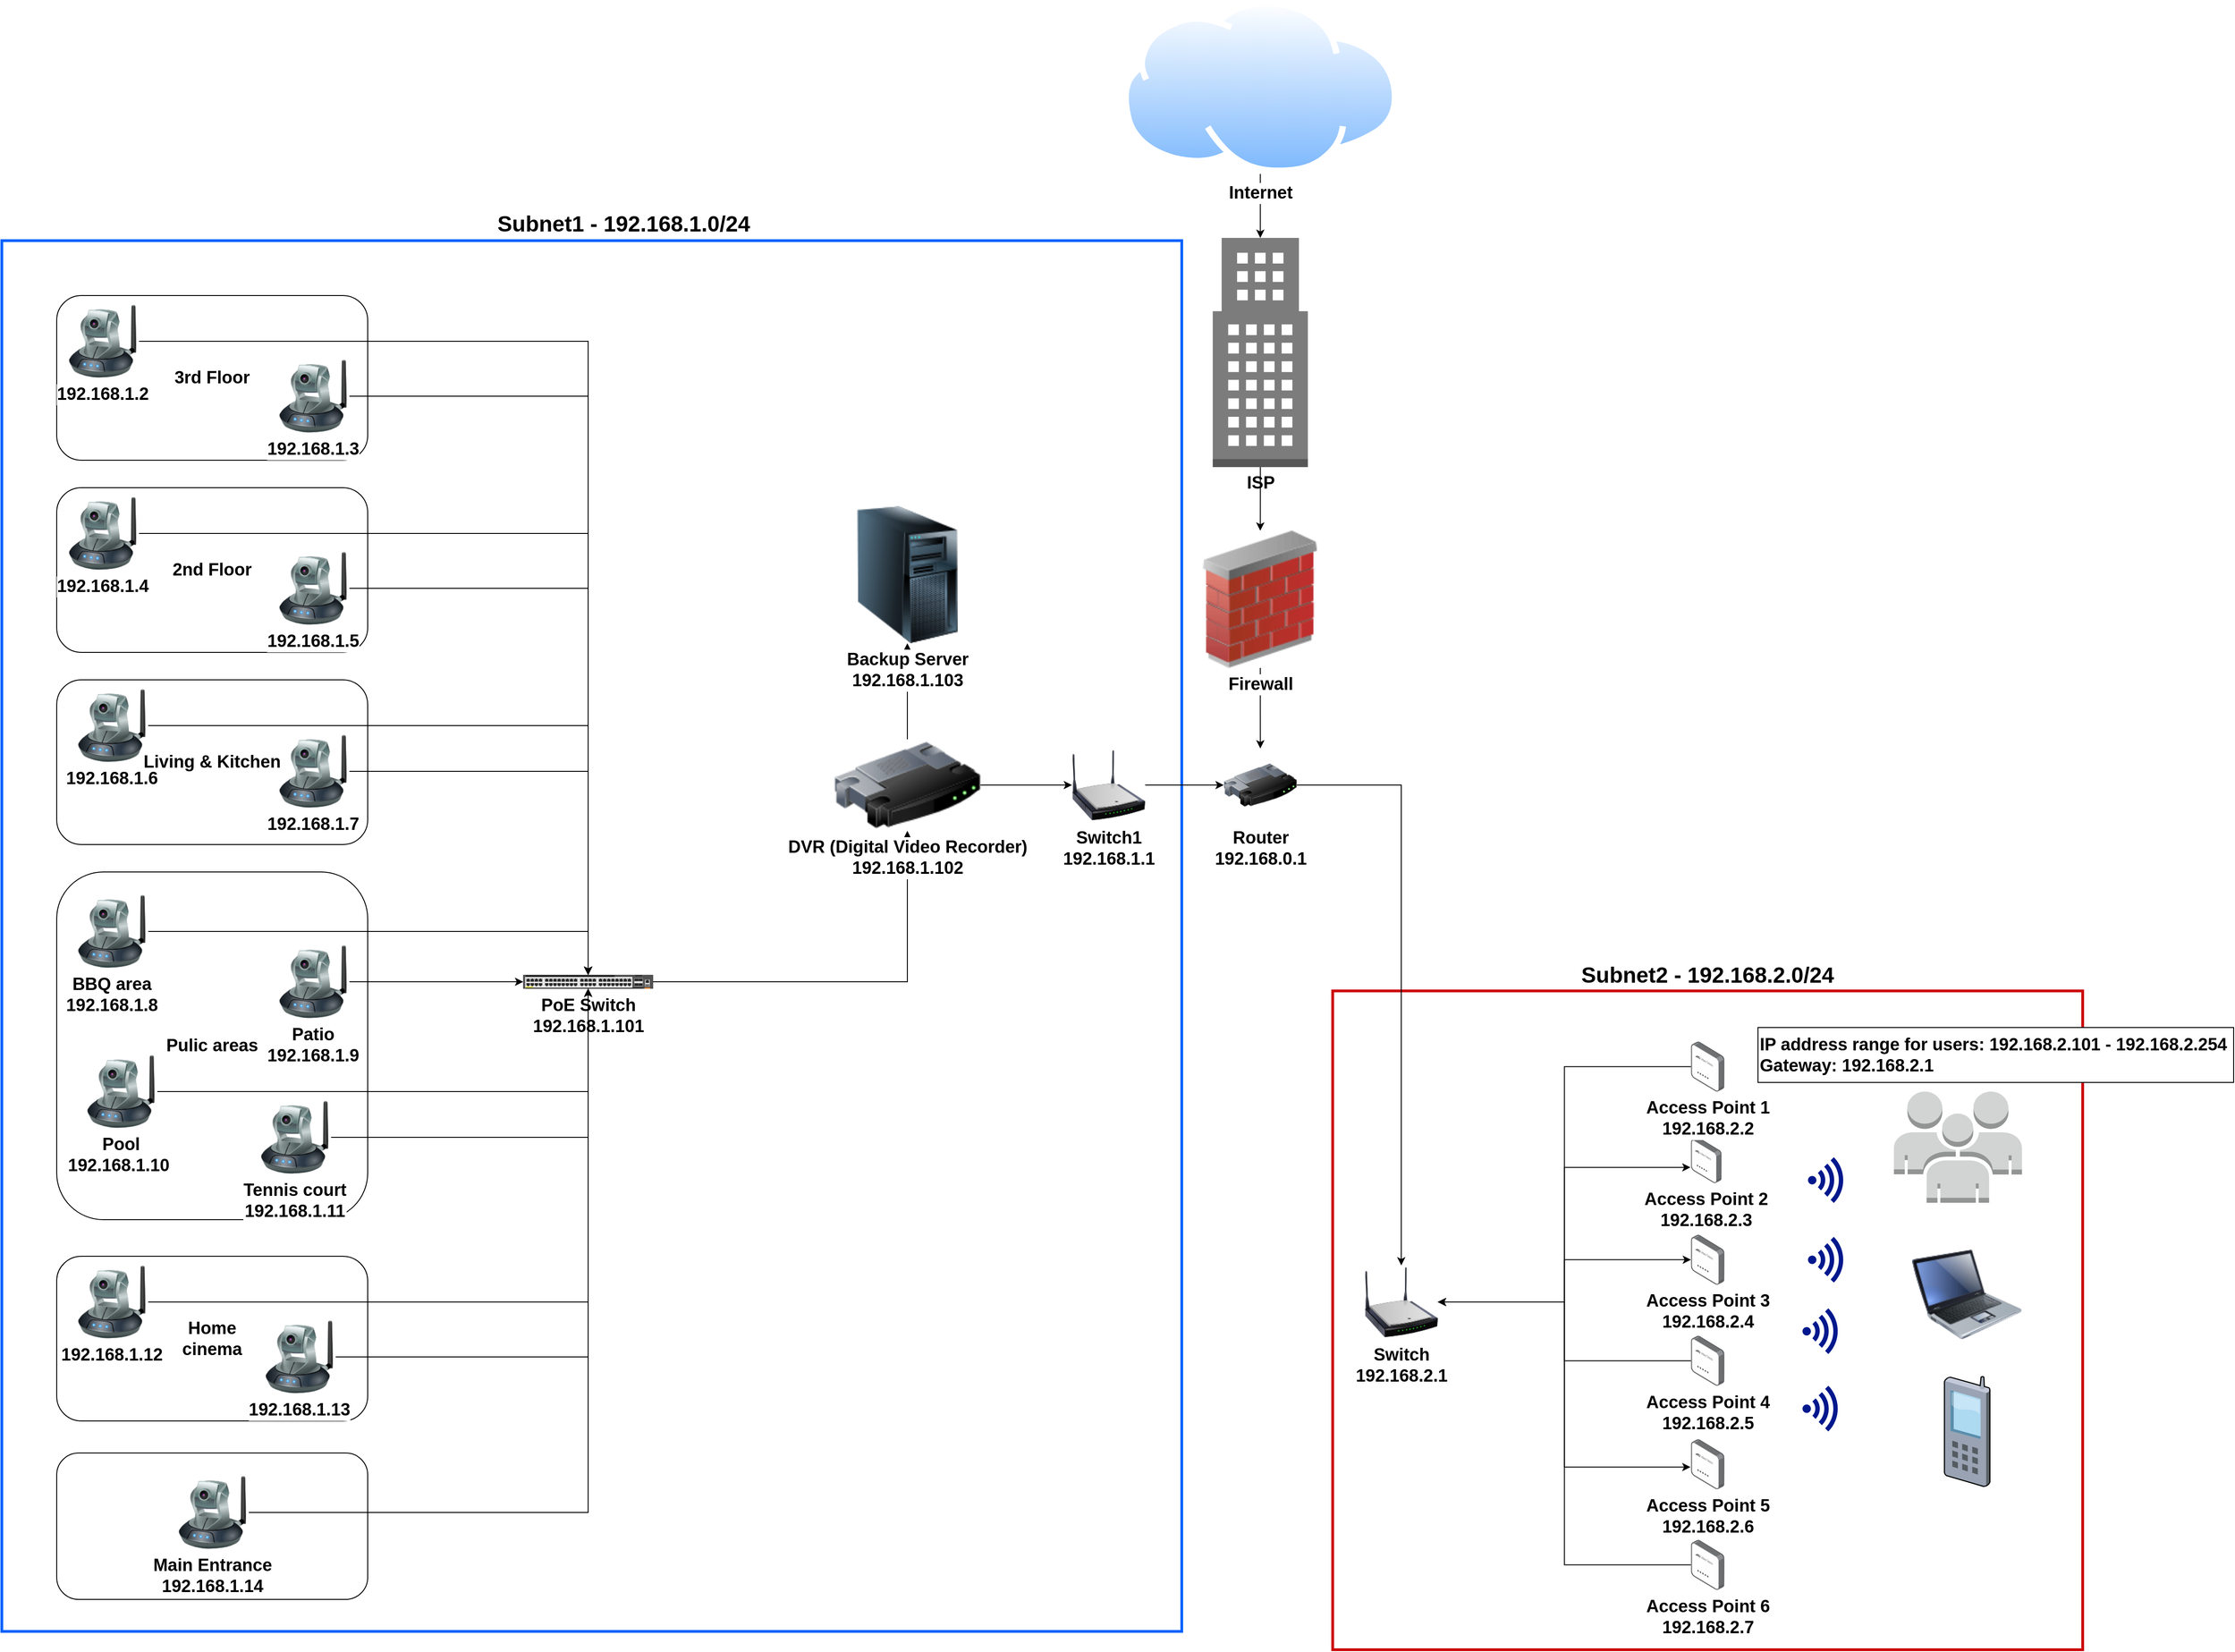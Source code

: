<mxfile version="21.2.1" type="github">
  <diagram name="Page-1" id="kUGmlVv1KhsbOFP3ll0R">
    <mxGraphModel dx="5964" dy="4244" grid="1" gridSize="10" guides="1" tooltips="1" connect="1" arrows="1" fold="1" page="1" pageScale="1" pageWidth="850" pageHeight="1100" background="#ffffff" math="0" shadow="0">
      <root>
        <mxCell id="0" />
        <mxCell id="1" parent="0" />
        <mxCell id="bPXmLajMAszRdR5mvz4N-7" value="" style="rounded=0;whiteSpace=wrap;html=1;strokeColor=#CC0000;strokeWidth=3;fontSize=19;fontStyle=1" vertex="1" parent="1">
          <mxGeometry x="215" y="-700" width="820" height="720" as="geometry" />
        </mxCell>
        <mxCell id="bPXmLajMAszRdR5mvz4N-5" value="" style="rounded=0;whiteSpace=wrap;html=1;strokeWidth=3;strokeColor=#0062ff;fontSize=19;fontStyle=1" vertex="1" parent="1">
          <mxGeometry x="-1240" y="-1520" width="1290" height="1520" as="geometry" />
        </mxCell>
        <mxCell id="BCT4acggiIJb0DLnrBcZ-94" style="edgeStyle=orthogonalEdgeStyle;rounded=0;orthogonalLoop=1;jettySize=auto;html=1;fontSize=19;fontStyle=1" parent="1" source="BCT4acggiIJb0DLnrBcZ-91" target="BCT4acggiIJb0DLnrBcZ-82" edge="1">
          <mxGeometry relative="1" as="geometry" />
        </mxCell>
        <mxCell id="BCT4acggiIJb0DLnrBcZ-31" value="" style="group;fontSize=19;fontStyle=1" parent="1" vertex="1" connectable="0">
          <mxGeometry x="-1180" y="-1460" width="340" height="180" as="geometry" />
        </mxCell>
        <mxCell id="BCT4acggiIJb0DLnrBcZ-29" value="" style="group;movable=1;resizable=1;rotatable=1;deletable=1;editable=1;locked=0;connectable=1;fontSize=19;fontStyle=1" parent="BCT4acggiIJb0DLnrBcZ-31" vertex="1" connectable="0">
          <mxGeometry width="340" height="180" as="geometry" />
        </mxCell>
        <mxCell id="BCT4acggiIJb0DLnrBcZ-12" value="3rd Floor" style="rounded=1;whiteSpace=wrap;html=1;movable=1;resizable=1;rotatable=1;deletable=1;editable=1;locked=0;connectable=1;fontSize=19;fontStyle=1" parent="BCT4acggiIJb0DLnrBcZ-29" vertex="1">
          <mxGeometry width="340" height="180" as="geometry" />
        </mxCell>
        <mxCell id="BCT4acggiIJb0DLnrBcZ-7" value="192.168.1.2" style="image;html=1;image=img/lib/clip_art/networking/Ip_Camera_128x128.png;fontSize=19;fontStyle=1" parent="BCT4acggiIJb0DLnrBcZ-29" vertex="1">
          <mxGeometry x="10" y="10" width="80" height="80" as="geometry" />
        </mxCell>
        <mxCell id="BCT4acggiIJb0DLnrBcZ-8" value="192.168.1.3" style="image;html=1;image=img/lib/clip_art/networking/Ip_Camera_128x128.png;fontSize=19;fontStyle=1" parent="BCT4acggiIJb0DLnrBcZ-29" vertex="1">
          <mxGeometry x="240" y="70" width="80" height="80" as="geometry" />
        </mxCell>
        <mxCell id="BCT4acggiIJb0DLnrBcZ-32" value="" style="group;fontSize=19;fontStyle=1" parent="1" vertex="1" connectable="0">
          <mxGeometry x="-1180" y="-1250" width="340" height="180" as="geometry" />
        </mxCell>
        <mxCell id="BCT4acggiIJb0DLnrBcZ-33" value="" style="group;movable=1;resizable=1;rotatable=1;deletable=1;editable=1;locked=0;connectable=1;fontSize=19;fontStyle=1" parent="BCT4acggiIJb0DLnrBcZ-32" vertex="1" connectable="0">
          <mxGeometry width="340" height="180" as="geometry" />
        </mxCell>
        <mxCell id="BCT4acggiIJb0DLnrBcZ-34" value="2nd Floor" style="rounded=1;whiteSpace=wrap;html=1;movable=1;resizable=1;rotatable=1;deletable=1;editable=1;locked=0;connectable=1;fontSize=19;fontStyle=1" parent="BCT4acggiIJb0DLnrBcZ-33" vertex="1">
          <mxGeometry width="340" height="180" as="geometry" />
        </mxCell>
        <mxCell id="BCT4acggiIJb0DLnrBcZ-35" value="192.168.1.4" style="image;html=1;image=img/lib/clip_art/networking/Ip_Camera_128x128.png;fontSize=19;fontStyle=1" parent="BCT4acggiIJb0DLnrBcZ-33" vertex="1">
          <mxGeometry x="10" y="10" width="80" height="80" as="geometry" />
        </mxCell>
        <mxCell id="BCT4acggiIJb0DLnrBcZ-36" value="192.168.1.5" style="image;html=1;image=img/lib/clip_art/networking/Ip_Camera_128x128.png;fontSize=19;fontStyle=1" parent="BCT4acggiIJb0DLnrBcZ-33" vertex="1">
          <mxGeometry x="240" y="70" width="80" height="80" as="geometry" />
        </mxCell>
        <mxCell id="BCT4acggiIJb0DLnrBcZ-25" style="edgeStyle=orthogonalEdgeStyle;rounded=0;orthogonalLoop=1;jettySize=auto;html=1;exitX=1;exitY=0.5;exitDx=0;exitDy=0;fontSize=19;fontStyle=1" parent="1" source="BCT4acggiIJb0DLnrBcZ-35" target="BCT4acggiIJb0DLnrBcZ-21" edge="1">
          <mxGeometry relative="1" as="geometry">
            <mxPoint x="-1090" y="-1190" as="sourcePoint" />
            <mxPoint x="-320" y="-935" as="targetPoint" />
          </mxGeometry>
        </mxCell>
        <mxCell id="BCT4acggiIJb0DLnrBcZ-26" style="edgeStyle=orthogonalEdgeStyle;rounded=0;orthogonalLoop=1;jettySize=auto;html=1;exitX=1;exitY=0.5;exitDx=0;exitDy=0;fontSize=19;fontStyle=1" parent="1" source="BCT4acggiIJb0DLnrBcZ-36" target="BCT4acggiIJb0DLnrBcZ-21" edge="1">
          <mxGeometry relative="1" as="geometry">
            <mxPoint x="-870" y="-1130" as="sourcePoint" />
          </mxGeometry>
        </mxCell>
        <mxCell id="BCT4acggiIJb0DLnrBcZ-22" style="edgeStyle=orthogonalEdgeStyle;rounded=0;orthogonalLoop=1;jettySize=auto;html=1;fontSize=19;fontStyle=1" parent="1" source="BCT4acggiIJb0DLnrBcZ-7" target="BCT4acggiIJb0DLnrBcZ-21" edge="1">
          <mxGeometry relative="1" as="geometry" />
        </mxCell>
        <mxCell id="BCT4acggiIJb0DLnrBcZ-23" style="edgeStyle=orthogonalEdgeStyle;rounded=0;orthogonalLoop=1;jettySize=auto;html=1;fontSize=19;fontStyle=1" parent="1" source="BCT4acggiIJb0DLnrBcZ-8" target="BCT4acggiIJb0DLnrBcZ-21" edge="1">
          <mxGeometry relative="1" as="geometry" />
        </mxCell>
        <mxCell id="BCT4acggiIJb0DLnrBcZ-60" value="" style="group;fontSize=19;fontStyle=1" parent="1" vertex="1" connectable="0">
          <mxGeometry x="-1180" y="-410" width="340" height="180" as="geometry" />
        </mxCell>
        <mxCell id="BCT4acggiIJb0DLnrBcZ-62" value="" style="rounded=1;whiteSpace=wrap;html=1;movable=1;resizable=1;rotatable=1;deletable=1;editable=1;locked=0;connectable=1;fontSize=19;fontStyle=1" parent="BCT4acggiIJb0DLnrBcZ-60" vertex="1">
          <mxGeometry width="340" height="180" as="geometry" />
        </mxCell>
        <mxCell id="BCT4acggiIJb0DLnrBcZ-63" value="192.168.1.12" style="image;html=1;image=img/lib/clip_art/networking/Ip_Camera_128x128.png;fontSize=19;fontStyle=1" parent="BCT4acggiIJb0DLnrBcZ-60" vertex="1">
          <mxGeometry x="20" y="10" width="80" height="80" as="geometry" />
        </mxCell>
        <mxCell id="BCT4acggiIJb0DLnrBcZ-64" value="192.168.1.13" style="image;html=1;image=img/lib/clip_art/networking/Ip_Camera_128x128.png;fontSize=19;fontStyle=1" parent="BCT4acggiIJb0DLnrBcZ-60" vertex="1">
          <mxGeometry x="225" y="70" width="80" height="80" as="geometry" />
        </mxCell>
        <mxCell id="BCT4acggiIJb0DLnrBcZ-65" value="Home cinema" style="text;html=1;strokeColor=none;fillColor=none;align=center;verticalAlign=middle;whiteSpace=wrap;rounded=0;movable=1;resizable=1;rotatable=1;deletable=1;editable=1;locked=0;connectable=1;fontSize=19;fontStyle=1" parent="BCT4acggiIJb0DLnrBcZ-60" vertex="1">
          <mxGeometry x="115" y="75" width="110" height="30" as="geometry" />
        </mxCell>
        <mxCell id="BCT4acggiIJb0DLnrBcZ-67" style="edgeStyle=orthogonalEdgeStyle;rounded=0;orthogonalLoop=1;jettySize=auto;html=1;fontSize=19;fontStyle=1" parent="1" source="BCT4acggiIJb0DLnrBcZ-63" target="BCT4acggiIJb0DLnrBcZ-21" edge="1">
          <mxGeometry relative="1" as="geometry" />
        </mxCell>
        <mxCell id="BCT4acggiIJb0DLnrBcZ-68" style="edgeStyle=orthogonalEdgeStyle;rounded=0;orthogonalLoop=1;jettySize=auto;html=1;fontSize=19;fontStyle=1" parent="1" source="BCT4acggiIJb0DLnrBcZ-64" target="BCT4acggiIJb0DLnrBcZ-21" edge="1">
          <mxGeometry relative="1" as="geometry" />
        </mxCell>
        <mxCell id="BCT4acggiIJb0DLnrBcZ-72" value="" style="group;fontSize=19;fontStyle=1" parent="1" vertex="1" connectable="0">
          <mxGeometry x="-1180" y="-195" width="340" height="160" as="geometry" />
        </mxCell>
        <mxCell id="BCT4acggiIJb0DLnrBcZ-17" value="" style="rounded=1;whiteSpace=wrap;html=1;fontSize=19;fontStyle=1" parent="BCT4acggiIJb0DLnrBcZ-72" vertex="1">
          <mxGeometry width="340" height="160" as="geometry" />
        </mxCell>
        <mxCell id="BjX1OBnDMtsCjzTjb3aX-30" value="Main Entrance&lt;br style=&quot;font-size: 19px;&quot;&gt;192.168.1.14" style="image;html=1;image=img/lib/clip_art/networking/Ip_Camera_128x128.png;container=0;fontSize=19;fontStyle=1" parent="BCT4acggiIJb0DLnrBcZ-72" vertex="1">
          <mxGeometry x="130" y="25" width="80" height="80" as="geometry">
            <mxRectangle x="-1050" y="-160" width="120" height="30" as="alternateBounds" />
          </mxGeometry>
        </mxCell>
        <mxCell id="BCT4acggiIJb0DLnrBcZ-71" style="edgeStyle=orthogonalEdgeStyle;rounded=0;orthogonalLoop=1;jettySize=auto;html=1;fontSize=19;fontStyle=1" parent="1" source="BjX1OBnDMtsCjzTjb3aX-30" target="BCT4acggiIJb0DLnrBcZ-21" edge="1">
          <mxGeometry relative="1" as="geometry" />
        </mxCell>
        <mxCell id="BCT4acggiIJb0DLnrBcZ-74" style="edgeStyle=orthogonalEdgeStyle;rounded=0;orthogonalLoop=1;jettySize=auto;html=1;fontSize=19;fontStyle=1" parent="1" source="BCT4acggiIJb0DLnrBcZ-21" target="BCT4acggiIJb0DLnrBcZ-73" edge="1">
          <mxGeometry relative="1" as="geometry" />
        </mxCell>
        <mxCell id="BCT4acggiIJb0DLnrBcZ-21" value="&lt;font style=&quot;font-size: 19px;&quot;&gt;PoE Switch&lt;br style=&quot;font-size: 19px;&quot;&gt;192.168.1.101 &lt;br style=&quot;font-size: 19px;&quot;&gt;&lt;/font&gt;" style="html=1;verticalLabelPosition=bottom;verticalAlign=top;outlineConnect=0;shadow=0;dashed=0;shape=mxgraph.rack.hpe_aruba.switches.jl659a_aruba_6300m_48_port_hpe_smart_rate_1_2_5_5gbe_class_6_poe_and_4_port_switch;fontSize=19;fontStyle=1;labelBackgroundColor=default;" parent="1" vertex="1">
          <mxGeometry x="-670" y="-717.5" width="142" height="15" as="geometry" />
        </mxCell>
        <mxCell id="BCT4acggiIJb0DLnrBcZ-77" style="edgeStyle=orthogonalEdgeStyle;rounded=0;orthogonalLoop=1;jettySize=auto;html=1;fontSize=19;fontStyle=1;entryX=0.5;entryY=1;entryDx=0;entryDy=0;" parent="1" source="BCT4acggiIJb0DLnrBcZ-73" target="BCT4acggiIJb0DLnrBcZ-76" edge="1">
          <mxGeometry relative="1" as="geometry">
            <mxPoint x="-250" y="-850" as="targetPoint" />
          </mxGeometry>
        </mxCell>
        <mxCell id="BCT4acggiIJb0DLnrBcZ-73" value="DVR (Digital Video Recorder)&lt;br&gt;192.168.1.102" style="image;html=1;image=img/lib/clip_art/networking/Router_128x128.png;fontSize=19;fontStyle=1" parent="1" vertex="1">
          <mxGeometry x="-330" y="-975" width="160" height="100" as="geometry" />
        </mxCell>
        <mxCell id="BCT4acggiIJb0DLnrBcZ-112" style="edgeStyle=orthogonalEdgeStyle;rounded=0;orthogonalLoop=1;jettySize=auto;html=1;entryX=0;entryY=0.5;entryDx=0;entryDy=0;fontSize=19;fontStyle=1;exitX=1;exitY=0.5;exitDx=0;exitDy=0;" parent="1" source="BCT4acggiIJb0DLnrBcZ-73" target="BCT4acggiIJb0DLnrBcZ-114" edge="1">
          <mxGeometry relative="1" as="geometry">
            <mxPoint x="-175" y="-925" as="sourcePoint" />
          </mxGeometry>
        </mxCell>
        <mxCell id="BCT4acggiIJb0DLnrBcZ-76" value="Backup Server&lt;br style=&quot;font-size: 19px;&quot;&gt;192.168.1.103" style="image;html=1;image=img/lib/clip_art/computers/Server_Tower_128x128.png;fontSize=19;fontStyle=1;labelBackgroundColor=default;" parent="1" vertex="1">
          <mxGeometry x="-325" y="-1230" width="150" height="150" as="geometry" />
        </mxCell>
        <mxCell id="BCT4acggiIJb0DLnrBcZ-97" style="edgeStyle=orthogonalEdgeStyle;rounded=0;orthogonalLoop=1;jettySize=auto;html=1;fontSize=19;fontStyle=1" parent="1" source="BCT4acggiIJb0DLnrBcZ-82" target="BCT4acggiIJb0DLnrBcZ-119" edge="1">
          <mxGeometry relative="1" as="geometry">
            <mxPoint x="136" y="-965" as="targetPoint" />
          </mxGeometry>
        </mxCell>
        <mxCell id="BCT4acggiIJb0DLnrBcZ-82" value="Firewall" style="image;html=1;image=img/lib/clip_art/networking/Firewall_02_128x128.png;fontSize=19;fontStyle=1" parent="1" vertex="1">
          <mxGeometry x="61.32" y="-1203" width="149.12" height="150" as="geometry" />
        </mxCell>
        <mxCell id="BCT4acggiIJb0DLnrBcZ-84" style="edgeStyle=orthogonalEdgeStyle;rounded=0;orthogonalLoop=1;jettySize=auto;html=1;entryX=0.5;entryY=0;entryDx=0;entryDy=0;entryPerimeter=0;fontSize=19;fontStyle=1" parent="1" source="BCT4acggiIJb0DLnrBcZ-83" target="BCT4acggiIJb0DLnrBcZ-91" edge="1">
          <mxGeometry relative="1" as="geometry" />
        </mxCell>
        <mxCell id="BCT4acggiIJb0DLnrBcZ-83" value="Internet" style="image;aspect=fixed;perimeter=ellipsePerimeter;html=1;align=center;shadow=0;dashed=0;spacingTop=3;image=img/lib/active_directory/internet_cloud.svg;fontSize=19;fontStyle=1" parent="1" vertex="1">
          <mxGeometry x="-15" y="-1783" width="301.75" height="190.1" as="geometry" />
        </mxCell>
        <mxCell id="BCT4acggiIJb0DLnrBcZ-103" style="edgeStyle=orthogonalEdgeStyle;rounded=0;orthogonalLoop=1;jettySize=auto;html=1;entryX=-0.015;entryY=0.657;entryDx=0;entryDy=0;entryPerimeter=0;fontSize=19;fontStyle=1" parent="1" source="BCT4acggiIJb0DLnrBcZ-96" target="BCT4acggiIJb0DLnrBcZ-102" edge="1">
          <mxGeometry relative="1" as="geometry" />
        </mxCell>
        <mxCell id="BCT4acggiIJb0DLnrBcZ-104" style="edgeStyle=orthogonalEdgeStyle;rounded=0;orthogonalLoop=1;jettySize=auto;html=1;fontSize=19;fontStyle=1" parent="1" source="BCT4acggiIJb0DLnrBcZ-96" target="BCT4acggiIJb0DLnrBcZ-99" edge="1">
          <mxGeometry relative="1" as="geometry" />
        </mxCell>
        <mxCell id="BCT4acggiIJb0DLnrBcZ-107" style="edgeStyle=orthogonalEdgeStyle;rounded=0;orthogonalLoop=1;jettySize=auto;html=1;entryX=-0.015;entryY=0.557;entryDx=0;entryDy=0;entryPerimeter=0;fontSize=19;fontStyle=1" parent="1" source="BCT4acggiIJb0DLnrBcZ-96" target="BCT4acggiIJb0DLnrBcZ-101" edge="1">
          <mxGeometry relative="1" as="geometry" />
        </mxCell>
        <mxCell id="BCT4acggiIJb0DLnrBcZ-96" value="Switch&lt;br style=&quot;font-size: 19px;&quot;&gt;192.168.2.1" style="image;html=1;image=img/lib/clip_art/networking/Wireless_Router_N_128x128.png;fontSize=19;fontStyle=1" parent="1" vertex="1">
          <mxGeometry x="250" y="-400" width="80" height="80" as="geometry" />
        </mxCell>
        <mxCell id="BCT4acggiIJb0DLnrBcZ-91" value="ISP" style="outlineConnect=0;dashed=0;verticalLabelPosition=bottom;verticalAlign=top;align=center;html=1;shape=mxgraph.aws3.office_building;fillColor=#7D7C7C;gradientColor=none;aspect=fixed;fontSize=19;fontStyle=1" parent="1" vertex="1">
          <mxGeometry x="83.9" y="-1523" width="103.96" height="250.45" as="geometry" />
        </mxCell>
        <mxCell id="BCT4acggiIJb0DLnrBcZ-117" style="edgeStyle=orthogonalEdgeStyle;rounded=0;orthogonalLoop=1;jettySize=auto;html=1;fontSize=19;fontStyle=1" parent="1" source="BCT4acggiIJb0DLnrBcZ-119" target="BCT4acggiIJb0DLnrBcZ-96" edge="1">
          <mxGeometry relative="1" as="geometry">
            <mxPoint x="136" y="-885" as="sourcePoint" />
          </mxGeometry>
        </mxCell>
        <mxCell id="BCT4acggiIJb0DLnrBcZ-118" style="edgeStyle=orthogonalEdgeStyle;rounded=0;orthogonalLoop=1;jettySize=auto;html=1;fontSize=19;fontStyle=1" parent="1" source="BCT4acggiIJb0DLnrBcZ-114" target="BCT4acggiIJb0DLnrBcZ-119" edge="1">
          <mxGeometry relative="1" as="geometry">
            <mxPoint x="95.88" y="-925" as="targetPoint" />
          </mxGeometry>
        </mxCell>
        <mxCell id="BCT4acggiIJb0DLnrBcZ-114" value="Switch1&lt;br style=&quot;font-size: 19px;&quot;&gt;192.168.1.1" style="image;html=1;image=img/lib/clip_art/networking/Wireless_Router_N_128x128.png;fontSize=19;fontStyle=1" parent="1" vertex="1">
          <mxGeometry x="-70.0" y="-965" width="80" height="80" as="geometry" />
        </mxCell>
        <mxCell id="BCT4acggiIJb0DLnrBcZ-115" value="" style="group;fontSize=19;fontStyle=1" parent="1" vertex="1" connectable="0">
          <mxGeometry x="606.7" y="-590" width="361.91" height="431.5" as="geometry" />
        </mxCell>
        <mxCell id="BCT4acggiIJb0DLnrBcZ-85" value="" style="outlineConnect=0;dashed=0;verticalLabelPosition=bottom;verticalAlign=top;align=center;html=1;shape=mxgraph.aws3.users;fillColor=#D2D3D3;gradientColor=none;fontSize=19;fontStyle=1" parent="BCT4acggiIJb0DLnrBcZ-115" vertex="1">
          <mxGeometry x="221.91" width="140" height="121.5" as="geometry" />
        </mxCell>
        <mxCell id="BCT4acggiIJb0DLnrBcZ-88" value="" style="image;html=1;image=img/lib/clip_art/computers/Laptop_128x128.png;fontSize=19;fontStyle=1" parent="BCT4acggiIJb0DLnrBcZ-115" vertex="1">
          <mxGeometry x="241.91" y="169" width="120" height="105" as="geometry" />
        </mxCell>
        <mxCell id="BCT4acggiIJb0DLnrBcZ-89" value="" style="verticalLabelPosition=bottom;sketch=0;aspect=fixed;html=1;verticalAlign=top;strokeColor=none;align=center;outlineConnect=0;shape=mxgraph.citrix.cell_phone;fontSize=19;fontStyle=1" parent="BCT4acggiIJb0DLnrBcZ-115" vertex="1">
          <mxGeometry x="276.91" y="311.5" width="50" height="120" as="geometry" />
        </mxCell>
        <mxCell id="BCT4acggiIJb0DLnrBcZ-99" value="Access Point 3&lt;br style=&quot;font-size: 19px;&quot;&gt;192.168.2.4" style="image;points=[];aspect=fixed;html=1;align=center;shadow=0;dashed=0;image=img/lib/allied_telesis/wireless/Access_Point_Indoor.svg;fontSize=19;fontStyle=1" parent="BCT4acggiIJb0DLnrBcZ-115" vertex="1">
          <mxGeometry x="-3.642e-14" y="156.5" width="36.6" height="54.6" as="geometry" />
        </mxCell>
        <mxCell id="BCT4acggiIJb0DLnrBcZ-100" value="Access Point 4&lt;br style=&quot;font-size: 19px;&quot;&gt;192.168.2.5" style="image;points=[];aspect=fixed;html=1;align=center;shadow=0;dashed=0;image=img/lib/allied_telesis/wireless/Access_Point_Indoor.svg;fontSize=19;fontStyle=1" parent="BCT4acggiIJb0DLnrBcZ-115" vertex="1">
          <mxGeometry y="266.9" width="36.6" height="54.6" as="geometry" />
        </mxCell>
        <mxCell id="BCT4acggiIJb0DLnrBcZ-101" value="Access Point 5&lt;br style=&quot;font-size: 19px;&quot;&gt;192.168.2.6" style="image;points=[];aspect=fixed;html=1;align=center;shadow=0;dashed=0;image=img/lib/allied_telesis/wireless/Access_Point_Indoor.svg;fontSize=19;fontStyle=1" parent="BCT4acggiIJb0DLnrBcZ-115" vertex="1">
          <mxGeometry y="380" width="36.6" height="54.6" as="geometry" />
        </mxCell>
        <mxCell id="BCT4acggiIJb0DLnrBcZ-102" value="Access Point 2&lt;br style=&quot;font-size: 19px;&quot;&gt;192.168.2.3" style="image;points=[];aspect=fixed;html=1;align=center;shadow=0;dashed=0;image=img/lib/allied_telesis/wireless/Access_Point_Indoor.svg;fontSize=19;fontStyle=1" parent="BCT4acggiIJb0DLnrBcZ-115" vertex="1">
          <mxGeometry x="7.727e-14" y="50" width="33.52" height="50" as="geometry" />
        </mxCell>
        <mxCell id="BCT4acggiIJb0DLnrBcZ-108" value="" style="sketch=0;aspect=fixed;pointerEvents=1;shadow=0;dashed=0;html=1;strokeColor=none;labelPosition=center;verticalLabelPosition=bottom;verticalAlign=top;align=center;fillColor=#00188D;shape=mxgraph.mscae.enterprise.wireless_connection;fontSize=19;fontStyle=1" parent="BCT4acggiIJb0DLnrBcZ-115" vertex="1">
          <mxGeometry x="127.92" y="71.75" width="42" height="50" as="geometry" />
        </mxCell>
        <mxCell id="BCT4acggiIJb0DLnrBcZ-109" value="" style="sketch=0;aspect=fixed;pointerEvents=1;shadow=0;dashed=0;html=1;strokeColor=none;labelPosition=center;verticalLabelPosition=bottom;verticalAlign=top;align=center;fillColor=#00188D;shape=mxgraph.mscae.enterprise.wireless_connection;fontSize=19;fontStyle=1" parent="BCT4acggiIJb0DLnrBcZ-115" vertex="1">
          <mxGeometry x="127.92" y="158.8" width="42" height="50" as="geometry" />
        </mxCell>
        <mxCell id="BCT4acggiIJb0DLnrBcZ-110" value="" style="sketch=0;aspect=fixed;pointerEvents=1;shadow=0;dashed=0;html=1;strokeColor=none;labelPosition=center;verticalLabelPosition=bottom;verticalAlign=top;align=center;fillColor=#00188D;shape=mxgraph.mscae.enterprise.wireless_connection;fontSize=19;fontStyle=1" parent="BCT4acggiIJb0DLnrBcZ-115" vertex="1">
          <mxGeometry x="121.92" y="236.9" width="42" height="50" as="geometry" />
        </mxCell>
        <mxCell id="BCT4acggiIJb0DLnrBcZ-111" value="" style="sketch=0;aspect=fixed;pointerEvents=1;shadow=0;dashed=0;html=1;strokeColor=none;labelPosition=center;verticalLabelPosition=bottom;verticalAlign=top;align=center;fillColor=#00188D;shape=mxgraph.mscae.enterprise.wireless_connection;fontSize=19;fontStyle=1" parent="BCT4acggiIJb0DLnrBcZ-115" vertex="1">
          <mxGeometry x="121.92" y="321.5" width="42" height="50" as="geometry" />
        </mxCell>
        <mxCell id="BCT4acggiIJb0DLnrBcZ-119" value="Router&lt;br&gt;192.168.0.1" style="image;html=1;image=img/lib/clip_art/networking/Router_128x128.png;fontSize=19;fontStyle=1" parent="1" vertex="1">
          <mxGeometry x="95.88" y="-965" width="80" height="80" as="geometry" />
        </mxCell>
        <mxCell id="bPXmLajMAszRdR5mvz4N-10" value="&lt;p class=&quot;MsoNormal&quot; style=&quot;font-size: 24px;&quot;&gt;Subnet1 - 192.168.1.0/24&lt;/p&gt;" style="text;html=1;strokeColor=none;fillColor=none;align=center;verticalAlign=middle;whiteSpace=wrap;rounded=0;fontSize=24;fontStyle=1" vertex="1" parent="1">
          <mxGeometry x="-730" y="-1553" width="340" height="30" as="geometry" />
        </mxCell>
        <mxCell id="bPXmLajMAszRdR5mvz4N-13" value="&lt;p class=&quot;MsoNormal&quot; style=&quot;font-size: 24px;&quot;&gt;Subnet2 - 192.168.2.0/24&lt;/p&gt;" style="text;html=1;strokeColor=none;fillColor=none;align=center;verticalAlign=middle;whiteSpace=wrap;rounded=0;fontSize=24;fontStyle=1" vertex="1" parent="1">
          <mxGeometry x="460" y="-732.5" width="330" height="30" as="geometry" />
        </mxCell>
        <mxCell id="BCT4acggiIJb0DLnrBcZ-16" value="Pulic areas" style="rounded=1;whiteSpace=wrap;html=1;fontSize=19;fontStyle=1" parent="1" vertex="1">
          <mxGeometry x="-1180" y="-830" width="340" height="380" as="geometry" />
        </mxCell>
        <mxCell id="BCT4acggiIJb0DLnrBcZ-2" value="Pool&lt;br style=&quot;font-size: 19px;&quot;&gt;192.168.1.10&lt;span style=&quot;white-space: pre; font-size: 19px;&quot;&gt;	&lt;/span&gt;" style="image;html=1;image=img/lib/clip_art/networking/Ip_Camera_128x128.png;fontSize=19;fontStyle=1" parent="1" vertex="1">
          <mxGeometry x="-1150" y="-630" width="80" height="80" as="geometry" />
        </mxCell>
        <mxCell id="BCT4acggiIJb0DLnrBcZ-1" value="Patio&lt;br style=&quot;font-size: 19px;&quot;&gt;192.168.1.9" style="image;html=1;image=img/lib/clip_art/networking/Ip_Camera_128x128.png;fontSize=19;fontStyle=1" parent="1" vertex="1">
          <mxGeometry x="-940" y="-750" width="80" height="80" as="geometry" />
        </mxCell>
        <mxCell id="BCT4acggiIJb0DLnrBcZ-3" value="BBQ area&lt;br style=&quot;font-size: 19px;&quot;&gt;192.168.1.8" style="image;html=1;image=img/lib/clip_art/networking/Ip_Camera_128x128.png;fontSize=19;fontStyle=1" parent="1" vertex="1">
          <mxGeometry x="-1160" y="-805" width="80" height="80" as="geometry" />
        </mxCell>
        <mxCell id="BjX1OBnDMtsCjzTjb3aX-29" value="Tennis court&lt;br style=&quot;font-size: 19px;&quot;&gt;192.168.1.11" style="image;html=1;image=img/lib/clip_art/networking/Ip_Camera_128x128.png;fontSize=19;fontStyle=1" parent="1" vertex="1">
          <mxGeometry x="-960" y="-580" width="80" height="80" as="geometry" />
        </mxCell>
        <mxCell id="BCT4acggiIJb0DLnrBcZ-47" style="edgeStyle=orthogonalEdgeStyle;rounded=0;orthogonalLoop=1;jettySize=auto;html=1;fontSize=19;fontStyle=1" parent="1" source="BCT4acggiIJb0DLnrBcZ-1" target="BCT4acggiIJb0DLnrBcZ-21" edge="1">
          <mxGeometry relative="1" as="geometry" />
        </mxCell>
        <mxCell id="BCT4acggiIJb0DLnrBcZ-54" style="edgeStyle=orthogonalEdgeStyle;rounded=0;orthogonalLoop=1;jettySize=auto;html=1;fontSize=19;fontStyle=1" parent="1" source="BCT4acggiIJb0DLnrBcZ-2" target="BCT4acggiIJb0DLnrBcZ-21" edge="1">
          <mxGeometry relative="1" as="geometry" />
        </mxCell>
        <mxCell id="BCT4acggiIJb0DLnrBcZ-52" style="edgeStyle=orthogonalEdgeStyle;rounded=0;orthogonalLoop=1;jettySize=auto;html=1;fontSize=19;fontStyle=1" parent="1" source="BCT4acggiIJb0DLnrBcZ-3" target="BCT4acggiIJb0DLnrBcZ-21" edge="1">
          <mxGeometry relative="1" as="geometry" />
        </mxCell>
        <mxCell id="BCT4acggiIJb0DLnrBcZ-53" style="edgeStyle=orthogonalEdgeStyle;rounded=0;orthogonalLoop=1;jettySize=auto;html=1;fontSize=19;fontStyle=1" parent="1" source="BjX1OBnDMtsCjzTjb3aX-29" target="BCT4acggiIJb0DLnrBcZ-21" edge="1">
          <mxGeometry relative="1" as="geometry" />
        </mxCell>
        <mxCell id="BCT4acggiIJb0DLnrBcZ-39" value="" style="group;movable=1;resizable=1;rotatable=1;deletable=1;editable=1;locked=0;connectable=1;fontSize=19;fontStyle=1" parent="1" vertex="1" connectable="0">
          <mxGeometry x="-1180" y="-1040" width="340" height="180" as="geometry" />
        </mxCell>
        <mxCell id="BCT4acggiIJb0DLnrBcZ-40" value="Living &amp;amp; Kitchen" style="rounded=1;whiteSpace=wrap;html=1;movable=1;resizable=1;rotatable=1;deletable=1;editable=1;locked=0;connectable=1;fontSize=19;fontStyle=1" parent="BCT4acggiIJb0DLnrBcZ-39" vertex="1">
          <mxGeometry width="340" height="180" as="geometry" />
        </mxCell>
        <mxCell id="BCT4acggiIJb0DLnrBcZ-41" value="192.168.1.6" style="image;html=1;image=img/lib/clip_art/networking/Ip_Camera_128x128.png;fontSize=19;fontStyle=1" parent="BCT4acggiIJb0DLnrBcZ-39" vertex="1">
          <mxGeometry x="20" y="10" width="80" height="80" as="geometry" />
        </mxCell>
        <mxCell id="BCT4acggiIJb0DLnrBcZ-42" value="192.168.1.7" style="image;html=1;image=img/lib/clip_art/networking/Ip_Camera_128x128.png;fontSize=19;fontStyle=1" parent="BCT4acggiIJb0DLnrBcZ-39" vertex="1">
          <mxGeometry x="240" y="60" width="80" height="80" as="geometry" />
        </mxCell>
        <mxCell id="BCT4acggiIJb0DLnrBcZ-44" style="edgeStyle=orthogonalEdgeStyle;rounded=0;orthogonalLoop=1;jettySize=auto;html=1;fontSize=19;fontStyle=1" parent="1" source="BCT4acggiIJb0DLnrBcZ-41" target="BCT4acggiIJb0DLnrBcZ-21" edge="1">
          <mxGeometry relative="1" as="geometry" />
        </mxCell>
        <mxCell id="BCT4acggiIJb0DLnrBcZ-45" style="edgeStyle=orthogonalEdgeStyle;rounded=0;orthogonalLoop=1;jettySize=auto;html=1;fontSize=19;fontStyle=1" parent="1" source="BCT4acggiIJb0DLnrBcZ-42" target="BCT4acggiIJb0DLnrBcZ-21" edge="1">
          <mxGeometry relative="1" as="geometry" />
        </mxCell>
        <mxCell id="bPXmLajMAszRdR5mvz4N-19" style="edgeStyle=orthogonalEdgeStyle;rounded=0;orthogonalLoop=1;jettySize=auto;html=1;entryX=1;entryY=0.5;entryDx=0;entryDy=0;fontSize=19;fontStyle=1" edge="1" parent="1" source="bPXmLajMAszRdR5mvz4N-15" target="BCT4acggiIJb0DLnrBcZ-96">
          <mxGeometry relative="1" as="geometry" />
        </mxCell>
        <mxCell id="bPXmLajMAszRdR5mvz4N-15" value="Access Point 6&lt;br style=&quot;font-size: 19px;&quot;&gt;192.168.2.7" style="image;points=[];aspect=fixed;html=1;align=center;shadow=0;dashed=0;image=img/lib/allied_telesis/wireless/Access_Point_Indoor.svg;fontSize=19;fontStyle=1" vertex="1" parent="1">
          <mxGeometry x="606.7" y="-100" width="36.6" height="54.6" as="geometry" />
        </mxCell>
        <mxCell id="bPXmLajMAszRdR5mvz4N-17" style="edgeStyle=orthogonalEdgeStyle;rounded=0;orthogonalLoop=1;jettySize=auto;html=1;entryX=1;entryY=0.5;entryDx=0;entryDy=0;fontSize=19;fontStyle=1" edge="1" parent="1" source="bPXmLajMAszRdR5mvz4N-16" target="BCT4acggiIJb0DLnrBcZ-96">
          <mxGeometry relative="1" as="geometry" />
        </mxCell>
        <mxCell id="bPXmLajMAszRdR5mvz4N-16" value="Access Point 1&lt;br style=&quot;font-size: 19px;&quot;&gt;192.168.2.2" style="image;points=[];aspect=fixed;html=1;align=center;shadow=0;dashed=0;image=img/lib/allied_telesis/wireless/Access_Point_Indoor.svg;fontSize=19;fontStyle=1" vertex="1" parent="1">
          <mxGeometry x="606.7" y="-644.6" width="36.6" height="54.6" as="geometry" />
        </mxCell>
        <mxCell id="bPXmLajMAszRdR5mvz4N-18" style="edgeStyle=orthogonalEdgeStyle;rounded=0;orthogonalLoop=1;jettySize=auto;html=1;entryX=1;entryY=0.5;entryDx=0;entryDy=0;fontSize=19;fontStyle=1" edge="1" parent="1" source="BCT4acggiIJb0DLnrBcZ-100" target="BCT4acggiIJb0DLnrBcZ-96">
          <mxGeometry relative="1" as="geometry" />
        </mxCell>
        <mxCell id="bPXmLajMAszRdR5mvz4N-21" value="IP address range for users: 192.168.2.101 - 192.168.2.254&lt;br style=&quot;font-size: 19px;&quot;&gt;Gateway: 192.168.2.1&lt;br style=&quot;font-size: 19px;&quot;&gt;" style="rounded=0;whiteSpace=wrap;html=1;align=left;fontSize=19;fontStyle=1" vertex="1" parent="1">
          <mxGeometry x="680" y="-660" width="520" height="60" as="geometry" />
        </mxCell>
      </root>
    </mxGraphModel>
  </diagram>
</mxfile>
